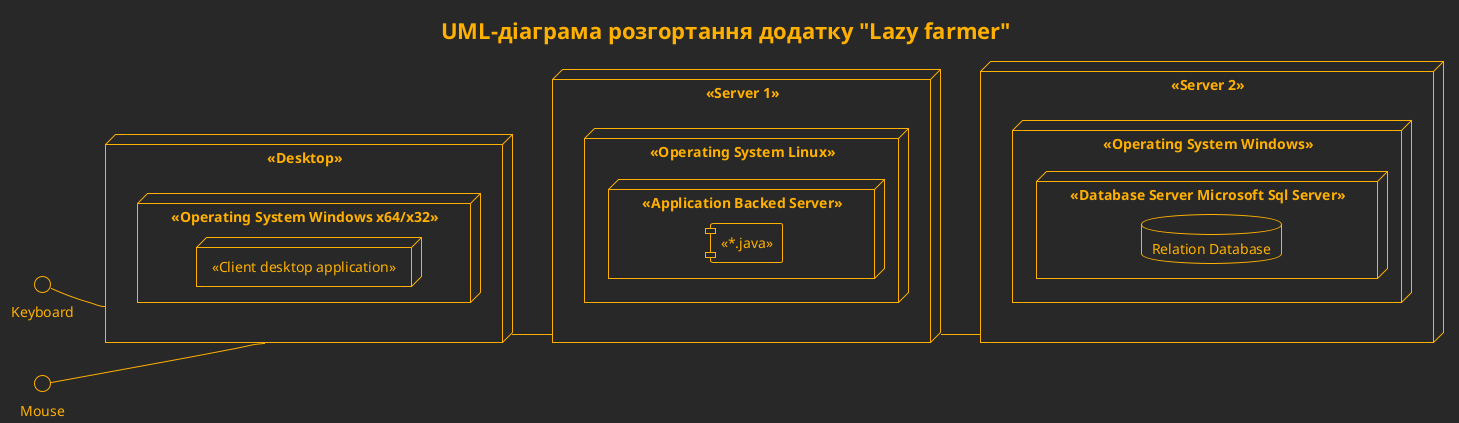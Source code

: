 @startuml
!theme crt-amber
title UML-діаграма розгортання додатку "Lazy farmer"

left to right direction

skinparam componentStyle uml1

node "<<Desktop>>" as dk {
    node "<<Operating System Windows x64/x32>>" {
        node "<<Client desktop application>>" {
        }
    }
}

interface Keyboard

interface Mouse

Keyboard -- dk

Mouse -- dk

node "<<Server 1>>" as serv1 {
	node "<<Operating System Linux>>" as l1 {
	    node "<<Application Backed Server>>" {
		    component [<<*.java>>]
		}
	}
}

dk -- serv1

node "<<Server 2>>" as serv2 {
	node "<<Operating System Windows>>" as l2 {
	    node "<<Database Server Microsoft Sql Server>>" {
		    database "Relation Database"
		}
	}
}

serv1 -- serv2
@enduml